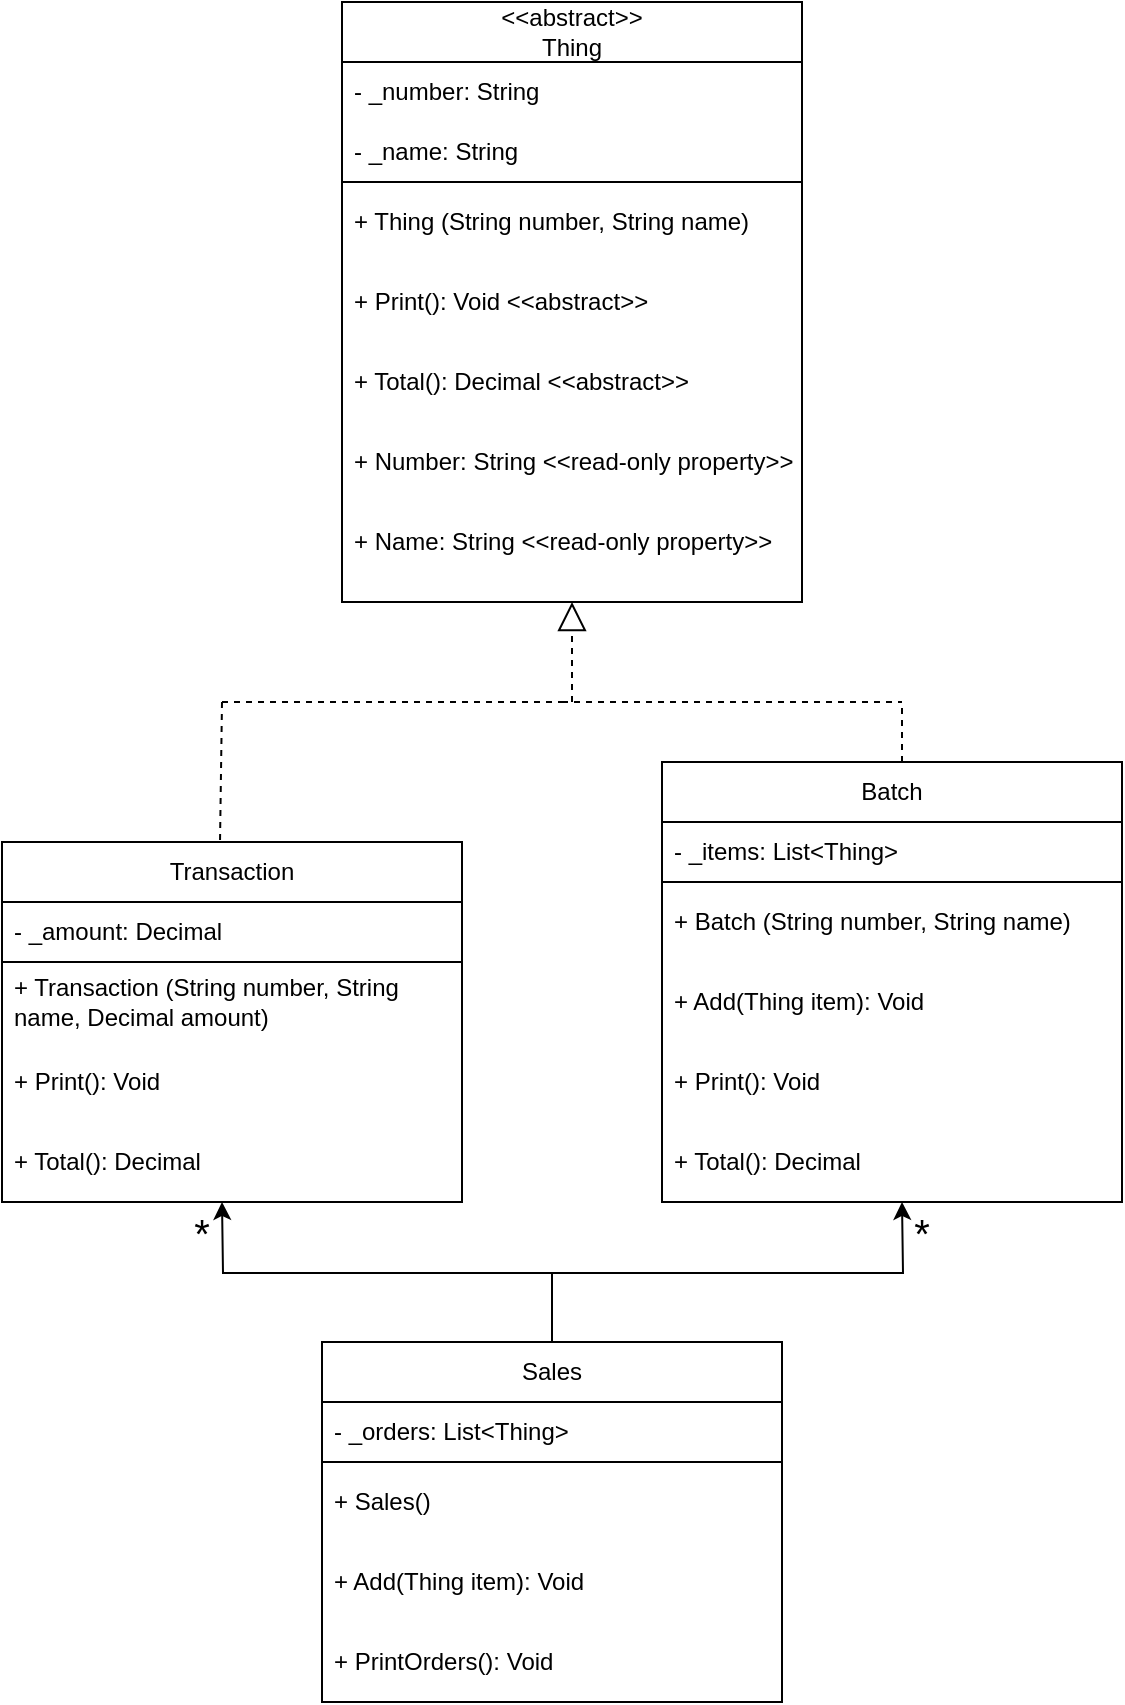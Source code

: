 <mxfile version="24.2.5" type="device">
  <diagram name="Page-1" id="hOgA70l-jVhJfb6qIAl_">
    <mxGraphModel dx="935" dy="644" grid="1" gridSize="10" guides="1" tooltips="1" connect="1" arrows="1" fold="1" page="1" pageScale="1" pageWidth="1654" pageHeight="1169" math="0" shadow="0">
      <root>
        <mxCell id="0" />
        <mxCell id="1" parent="0" />
        <mxCell id="wfRh57VuHQnGWz4YcKZG-1" value="&amp;lt;&amp;lt;abstract&amp;gt;&amp;gt;&lt;br&gt;Thing" style="swimlane;fontStyle=0;childLayout=stackLayout;horizontal=1;startSize=30;horizontalStack=0;resizeParent=1;resizeParentMax=0;resizeLast=0;collapsible=1;marginBottom=0;whiteSpace=wrap;html=1;labelBackgroundColor=none;" parent="1" vertex="1">
          <mxGeometry x="380" y="100" width="230" height="90" as="geometry" />
        </mxCell>
        <mxCell id="wfRh57VuHQnGWz4YcKZG-2" value="- _number: String" style="text;strokeColor=none;fillColor=none;align=left;verticalAlign=middle;spacingLeft=4;spacingRight=4;overflow=hidden;points=[[0,0.5],[1,0.5]];portConstraint=eastwest;rotatable=0;whiteSpace=wrap;html=1;labelBackgroundColor=none;" parent="wfRh57VuHQnGWz4YcKZG-1" vertex="1">
          <mxGeometry y="30" width="230" height="30" as="geometry" />
        </mxCell>
        <mxCell id="wfRh57VuHQnGWz4YcKZG-3" value="- _name: String" style="text;strokeColor=none;fillColor=none;align=left;verticalAlign=middle;spacingLeft=4;spacingRight=4;overflow=hidden;points=[[0,0.5],[1,0.5]];portConstraint=eastwest;rotatable=0;whiteSpace=wrap;html=1;labelBackgroundColor=none;" parent="wfRh57VuHQnGWz4YcKZG-1" vertex="1">
          <mxGeometry y="60" width="230" height="30" as="geometry" />
        </mxCell>
        <mxCell id="wfRh57VuHQnGWz4YcKZG-25" value="" style="swimlane;startSize=0;" parent="1" vertex="1">
          <mxGeometry x="380" y="190" width="230" height="210" as="geometry" />
        </mxCell>
        <mxCell id="wfRh57VuHQnGWz4YcKZG-5" value="+ Thing (String number, String name)" style="text;align=left;verticalAlign=middle;spacingLeft=4;spacingRight=4;overflow=hidden;points=[[0,0.5],[1,0.5]];portConstraint=eastwest;rotatable=0;whiteSpace=wrap;html=1;labelBackgroundColor=none;strokeColor=none;" parent="wfRh57VuHQnGWz4YcKZG-25" vertex="1">
          <mxGeometry width="230" height="40" as="geometry" />
        </mxCell>
        <mxCell id="wfRh57VuHQnGWz4YcKZG-6" value="+ Print(): Void &amp;lt;&amp;lt;abstract&amp;gt;&amp;gt;" style="text;strokeColor=none;fillColor=none;align=left;verticalAlign=middle;spacingLeft=4;spacingRight=4;overflow=hidden;points=[[0,0.5],[1,0.5]];portConstraint=eastwest;rotatable=0;whiteSpace=wrap;html=1;labelBackgroundColor=none;" parent="wfRh57VuHQnGWz4YcKZG-25" vertex="1">
          <mxGeometry y="40" width="230" height="40" as="geometry" />
        </mxCell>
        <mxCell id="wfRh57VuHQnGWz4YcKZG-20" value="+ Total(): Decimal &amp;lt;&amp;lt;abstract&amp;gt;&amp;gt;&amp;nbsp;" style="text;strokeColor=none;fillColor=none;align=left;verticalAlign=middle;spacingLeft=4;spacingRight=4;overflow=hidden;points=[[0,0.5],[1,0.5]];portConstraint=eastwest;rotatable=0;whiteSpace=wrap;html=1;labelBackgroundColor=none;" parent="wfRh57VuHQnGWz4YcKZG-25" vertex="1">
          <mxGeometry y="80" width="230" height="40" as="geometry" />
        </mxCell>
        <mxCell id="wfRh57VuHQnGWz4YcKZG-26" value="+ Number: String &amp;lt;&amp;lt;read-only property&amp;gt;&amp;gt;" style="text;strokeColor=none;fillColor=none;align=left;verticalAlign=middle;spacingLeft=4;spacingRight=4;overflow=hidden;points=[[0,0.5],[1,0.5]];portConstraint=eastwest;rotatable=0;whiteSpace=wrap;html=1;labelBackgroundColor=none;" parent="wfRh57VuHQnGWz4YcKZG-25" vertex="1">
          <mxGeometry y="120" width="230" height="40" as="geometry" />
        </mxCell>
        <mxCell id="wfRh57VuHQnGWz4YcKZG-27" value="+ Name: String &amp;lt;&amp;lt;read-only property&amp;gt;&amp;gt;" style="text;strokeColor=none;fillColor=none;align=left;verticalAlign=middle;spacingLeft=4;spacingRight=4;overflow=hidden;points=[[0,0.5],[1,0.5]];portConstraint=eastwest;rotatable=0;whiteSpace=wrap;html=1;labelBackgroundColor=none;" parent="wfRh57VuHQnGWz4YcKZG-25" vertex="1">
          <mxGeometry y="160" width="230" height="40" as="geometry" />
        </mxCell>
        <mxCell id="bgK79LSolfCGiXcJb5-G-3" style="edgeStyle=orthogonalEdgeStyle;rounded=0;orthogonalLoop=1;jettySize=auto;html=1;exitX=0.5;exitY=0;exitDx=0;exitDy=0;" parent="1" source="wfRh57VuHQnGWz4YcKZG-28" edge="1">
          <mxGeometry relative="1" as="geometry">
            <mxPoint x="320" y="700" as="targetPoint" />
          </mxGeometry>
        </mxCell>
        <mxCell id="bgK79LSolfCGiXcJb5-G-4" style="edgeStyle=orthogonalEdgeStyle;rounded=0;orthogonalLoop=1;jettySize=auto;html=1;exitX=0.5;exitY=0;exitDx=0;exitDy=0;" parent="1" source="wfRh57VuHQnGWz4YcKZG-28" edge="1">
          <mxGeometry relative="1" as="geometry">
            <mxPoint x="660" y="700" as="targetPoint" />
          </mxGeometry>
        </mxCell>
        <mxCell id="wfRh57VuHQnGWz4YcKZG-28" value="Sales" style="swimlane;fontStyle=0;childLayout=stackLayout;horizontal=1;startSize=30;horizontalStack=0;resizeParent=1;resizeParentMax=0;resizeLast=0;collapsible=1;marginBottom=0;whiteSpace=wrap;html=1;labelBackgroundColor=none;" parent="1" vertex="1">
          <mxGeometry x="370" y="770" width="230" height="60" as="geometry" />
        </mxCell>
        <mxCell id="wfRh57VuHQnGWz4YcKZG-29" value="- _orders: List&amp;lt;Thing&amp;gt;" style="text;strokeColor=none;fillColor=none;align=left;verticalAlign=middle;spacingLeft=4;spacingRight=4;overflow=hidden;points=[[0,0.5],[1,0.5]];portConstraint=eastwest;rotatable=0;whiteSpace=wrap;html=1;labelBackgroundColor=none;" parent="wfRh57VuHQnGWz4YcKZG-28" vertex="1">
          <mxGeometry y="30" width="230" height="30" as="geometry" />
        </mxCell>
        <mxCell id="wfRh57VuHQnGWz4YcKZG-31" value="" style="swimlane;startSize=0;" parent="1" vertex="1">
          <mxGeometry x="370" y="830" width="230" height="120" as="geometry" />
        </mxCell>
        <mxCell id="wfRh57VuHQnGWz4YcKZG-32" value="+ Sales()" style="text;align=left;verticalAlign=middle;spacingLeft=4;spacingRight=4;overflow=hidden;points=[[0,0.5],[1,0.5]];portConstraint=eastwest;rotatable=0;whiteSpace=wrap;html=1;labelBackgroundColor=none;strokeColor=none;" parent="wfRh57VuHQnGWz4YcKZG-31" vertex="1">
          <mxGeometry width="230" height="40" as="geometry" />
        </mxCell>
        <mxCell id="wfRh57VuHQnGWz4YcKZG-33" value="+ Add(Thing item): Void" style="text;strokeColor=none;fillColor=none;align=left;verticalAlign=middle;spacingLeft=4;spacingRight=4;overflow=hidden;points=[[0,0.5],[1,0.5]];portConstraint=eastwest;rotatable=0;whiteSpace=wrap;html=1;labelBackgroundColor=none;" parent="wfRh57VuHQnGWz4YcKZG-31" vertex="1">
          <mxGeometry y="40" width="230" height="40" as="geometry" />
        </mxCell>
        <mxCell id="wfRh57VuHQnGWz4YcKZG-35" value="+ PrintOrders(): Void" style="text;strokeColor=none;fillColor=none;align=left;verticalAlign=middle;spacingLeft=4;spacingRight=4;overflow=hidden;points=[[0,0.5],[1,0.5]];portConstraint=eastwest;rotatable=0;whiteSpace=wrap;html=1;labelBackgroundColor=none;" parent="wfRh57VuHQnGWz4YcKZG-31" vertex="1">
          <mxGeometry y="80" width="230" height="40" as="geometry" />
        </mxCell>
        <mxCell id="wfRh57VuHQnGWz4YcKZG-37" value="Batch" style="swimlane;fontStyle=0;childLayout=stackLayout;horizontal=1;startSize=30;horizontalStack=0;resizeParent=1;resizeParentMax=0;resizeLast=0;collapsible=1;marginBottom=0;whiteSpace=wrap;html=1;labelBackgroundColor=none;" parent="1" vertex="1">
          <mxGeometry x="540" y="480" width="230" height="60" as="geometry" />
        </mxCell>
        <mxCell id="wfRh57VuHQnGWz4YcKZG-38" value="- _items: List&amp;lt;Thing&amp;gt;" style="text;strokeColor=none;fillColor=none;align=left;verticalAlign=middle;spacingLeft=4;spacingRight=4;overflow=hidden;points=[[0,0.5],[1,0.5]];portConstraint=eastwest;rotatable=0;whiteSpace=wrap;html=1;labelBackgroundColor=none;" parent="wfRh57VuHQnGWz4YcKZG-37" vertex="1">
          <mxGeometry y="30" width="230" height="30" as="geometry" />
        </mxCell>
        <mxCell id="wfRh57VuHQnGWz4YcKZG-39" value="" style="swimlane;startSize=0;" parent="1" vertex="1">
          <mxGeometry x="540" y="540" width="230" height="160" as="geometry" />
        </mxCell>
        <mxCell id="wfRh57VuHQnGWz4YcKZG-40" value="&lt;span style=&quot;color: rgba(0, 0, 0, 0); font-family: monospace; font-size: 0px; text-wrap: nowrap;&quot;&gt;%3CmxGraphModel%3E%3Croot%3E%3CmxCell%20id%3D%220%22%2F%3E%3CmxCell%20id%3D%221%22%20parent%3D%220%22%2F%3E%3CmxCell%20id%3D%222%22%20value%3D%22%2B%20Thing%20(String%20number%2C%20String%20name)%22%20style%3D%22text%3Balign%3Dleft%3BverticalAlign%3Dmiddle%3BspacingLeft%3D4%3BspacingRight%3D4%3Boverflow%3Dhidden%3Bpoints%3D%5B%5B0%2C0.5%5D%2C%5B1%2C0.5%5D%5D%3BportConstraint%3Deastwest%3Brotatable%3D0%3BwhiteSpace%3Dwrap%3Bhtml%3D1%3BlabelBackgroundColor%3Dnone%3BstrokeColor%3Dnone%3B%22%20vertex%3D%221%22%20parent%3D%221%22%3E%3CmxGeometry%20x%3D%22210%22%20y%3D%22240%22%20width%3D%22230%22%20height%3D%2240%22%20as%3D%22geometry%22%2F%3E%3C%2FmxCell%3E%3C%2Froot%3E%3C%2FmxGraphModel%3E&lt;/span&gt;" style="text;align=left;verticalAlign=middle;spacingLeft=4;spacingRight=4;overflow=hidden;points=[[0,0.5],[1,0.5]];portConstraint=eastwest;rotatable=0;whiteSpace=wrap;html=1;labelBackgroundColor=none;strokeColor=none;" parent="wfRh57VuHQnGWz4YcKZG-39" vertex="1">
          <mxGeometry width="230" height="40" as="geometry" />
        </mxCell>
        <mxCell id="wfRh57VuHQnGWz4YcKZG-41" value="+ Add(Thing item): Void" style="text;strokeColor=none;fillColor=none;align=left;verticalAlign=middle;spacingLeft=4;spacingRight=4;overflow=hidden;points=[[0,0.5],[1,0.5]];portConstraint=eastwest;rotatable=0;whiteSpace=wrap;html=1;labelBackgroundColor=none;" parent="wfRh57VuHQnGWz4YcKZG-39" vertex="1">
          <mxGeometry y="40" width="230" height="40" as="geometry" />
        </mxCell>
        <mxCell id="wfRh57VuHQnGWz4YcKZG-42" value="+ Print(): Void" style="text;strokeColor=none;fillColor=none;align=left;verticalAlign=middle;spacingLeft=4;spacingRight=4;overflow=hidden;points=[[0,0.5],[1,0.5]];portConstraint=eastwest;rotatable=0;whiteSpace=wrap;html=1;labelBackgroundColor=none;" parent="wfRh57VuHQnGWz4YcKZG-39" vertex="1">
          <mxGeometry y="80" width="230" height="40" as="geometry" />
        </mxCell>
        <mxCell id="wfRh57VuHQnGWz4YcKZG-43" value="+ Total(): Decimal&amp;nbsp;" style="text;strokeColor=none;fillColor=none;align=left;verticalAlign=middle;spacingLeft=4;spacingRight=4;overflow=hidden;points=[[0,0.5],[1,0.5]];portConstraint=eastwest;rotatable=0;whiteSpace=wrap;html=1;labelBackgroundColor=none;" parent="wfRh57VuHQnGWz4YcKZG-39" vertex="1">
          <mxGeometry y="120" width="230" height="40" as="geometry" />
        </mxCell>
        <mxCell id="wfRh57VuHQnGWz4YcKZG-44" value="+ Batch (String number, String name)" style="text;align=left;verticalAlign=middle;spacingLeft=4;spacingRight=4;overflow=hidden;points=[[0,0.5],[1,0.5]];portConstraint=eastwest;rotatable=0;whiteSpace=wrap;html=1;labelBackgroundColor=none;strokeColor=none;" parent="wfRh57VuHQnGWz4YcKZG-39" vertex="1">
          <mxGeometry width="230" height="40" as="geometry" />
        </mxCell>
        <mxCell id="wfRh57VuHQnGWz4YcKZG-47" value="Transaction" style="swimlane;fontStyle=0;childLayout=stackLayout;horizontal=1;startSize=30;horizontalStack=0;resizeParent=1;resizeParentMax=0;resizeLast=0;collapsible=1;marginBottom=0;whiteSpace=wrap;html=1;labelBackgroundColor=none;" parent="1" vertex="1">
          <mxGeometry x="210" y="520" width="230" height="60" as="geometry" />
        </mxCell>
        <mxCell id="wfRh57VuHQnGWz4YcKZG-48" value="- _amount: Decimal" style="text;strokeColor=none;fillColor=none;align=left;verticalAlign=middle;spacingLeft=4;spacingRight=4;overflow=hidden;points=[[0,0.5],[1,0.5]];portConstraint=eastwest;rotatable=0;whiteSpace=wrap;html=1;labelBackgroundColor=none;" parent="wfRh57VuHQnGWz4YcKZG-47" vertex="1">
          <mxGeometry y="30" width="230" height="30" as="geometry" />
        </mxCell>
        <mxCell id="wfRh57VuHQnGWz4YcKZG-49" value="" style="swimlane;startSize=0;" parent="1" vertex="1">
          <mxGeometry x="210" y="580" width="230" height="120" as="geometry" />
        </mxCell>
        <mxCell id="wfRh57VuHQnGWz4YcKZG-54" value="+ Transaction (String number, String name, Decimal amount)" style="text;align=left;verticalAlign=middle;spacingLeft=4;spacingRight=4;overflow=hidden;points=[[0,0.5],[1,0.5]];portConstraint=eastwest;rotatable=0;whiteSpace=wrap;html=1;labelBackgroundColor=none;strokeColor=none;" parent="wfRh57VuHQnGWz4YcKZG-49" vertex="1">
          <mxGeometry width="230" height="40" as="geometry" />
        </mxCell>
        <mxCell id="wfRh57VuHQnGWz4YcKZG-55" value="+ Print(): Void" style="text;strokeColor=none;fillColor=none;align=left;verticalAlign=middle;spacingLeft=4;spacingRight=4;overflow=hidden;points=[[0,0.5],[1,0.5]];portConstraint=eastwest;rotatable=0;whiteSpace=wrap;html=1;labelBackgroundColor=none;" parent="wfRh57VuHQnGWz4YcKZG-49" vertex="1">
          <mxGeometry y="40" width="230" height="40" as="geometry" />
        </mxCell>
        <mxCell id="wfRh57VuHQnGWz4YcKZG-56" value="+ Total(): Decimal&amp;nbsp;" style="text;strokeColor=none;fillColor=none;align=left;verticalAlign=middle;spacingLeft=4;spacingRight=4;overflow=hidden;points=[[0,0.5],[1,0.5]];portConstraint=eastwest;rotatable=0;whiteSpace=wrap;html=1;labelBackgroundColor=none;" parent="wfRh57VuHQnGWz4YcKZG-49" vertex="1">
          <mxGeometry y="80" width="230" height="40" as="geometry" />
        </mxCell>
        <mxCell id="bgK79LSolfCGiXcJb5-G-5" value="&lt;font style=&quot;font-size: 20px;&quot;&gt;*&lt;/font&gt;" style="text;html=1;align=center;verticalAlign=middle;whiteSpace=wrap;rounded=0;" parent="1" vertex="1">
          <mxGeometry x="290" y="710" width="40" height="10" as="geometry" />
        </mxCell>
        <mxCell id="bgK79LSolfCGiXcJb5-G-6" value="&lt;font style=&quot;font-size: 20px;&quot;&gt;*&lt;/font&gt;" style="text;html=1;align=center;verticalAlign=middle;whiteSpace=wrap;rounded=0;" parent="1" vertex="1">
          <mxGeometry x="650" y="710" width="40" height="10" as="geometry" />
        </mxCell>
        <mxCell id="bgK79LSolfCGiXcJb5-G-8" value="" style="endArrow=block;dashed=1;endFill=0;endSize=12;html=1;rounded=0;entryX=0.5;entryY=1;entryDx=0;entryDy=0;" parent="1" target="wfRh57VuHQnGWz4YcKZG-25" edge="1">
          <mxGeometry width="160" relative="1" as="geometry">
            <mxPoint x="495" y="450" as="sourcePoint" />
            <mxPoint x="560" y="440" as="targetPoint" />
          </mxGeometry>
        </mxCell>
        <mxCell id="bgK79LSolfCGiXcJb5-G-11" value="" style="endArrow=none;dashed=1;html=1;rounded=0;" parent="1" edge="1">
          <mxGeometry width="50" height="50" relative="1" as="geometry">
            <mxPoint x="490" y="450" as="sourcePoint" />
            <mxPoint x="660" y="450" as="targetPoint" />
          </mxGeometry>
        </mxCell>
        <mxCell id="bgK79LSolfCGiXcJb5-G-12" value="" style="endArrow=none;dashed=1;html=1;rounded=0;" parent="1" edge="1">
          <mxGeometry width="50" height="50" relative="1" as="geometry">
            <mxPoint x="320" y="450" as="sourcePoint" />
            <mxPoint x="490" y="450" as="targetPoint" />
          </mxGeometry>
        </mxCell>
        <mxCell id="bgK79LSolfCGiXcJb5-G-13" value="" style="endArrow=none;dashed=1;html=1;rounded=0;exitX=0.474;exitY=-0.017;exitDx=0;exitDy=0;exitPerimeter=0;" parent="1" source="wfRh57VuHQnGWz4YcKZG-47" edge="1">
          <mxGeometry width="50" height="50" relative="1" as="geometry">
            <mxPoint x="460" y="560" as="sourcePoint" />
            <mxPoint x="320" y="450" as="targetPoint" />
          </mxGeometry>
        </mxCell>
        <mxCell id="bgK79LSolfCGiXcJb5-G-14" value="" style="endArrow=none;dashed=1;html=1;rounded=0;" parent="1" edge="1">
          <mxGeometry width="50" height="50" relative="1" as="geometry">
            <mxPoint x="660" y="480" as="sourcePoint" />
            <mxPoint x="660" y="450" as="targetPoint" />
          </mxGeometry>
        </mxCell>
      </root>
    </mxGraphModel>
  </diagram>
</mxfile>
